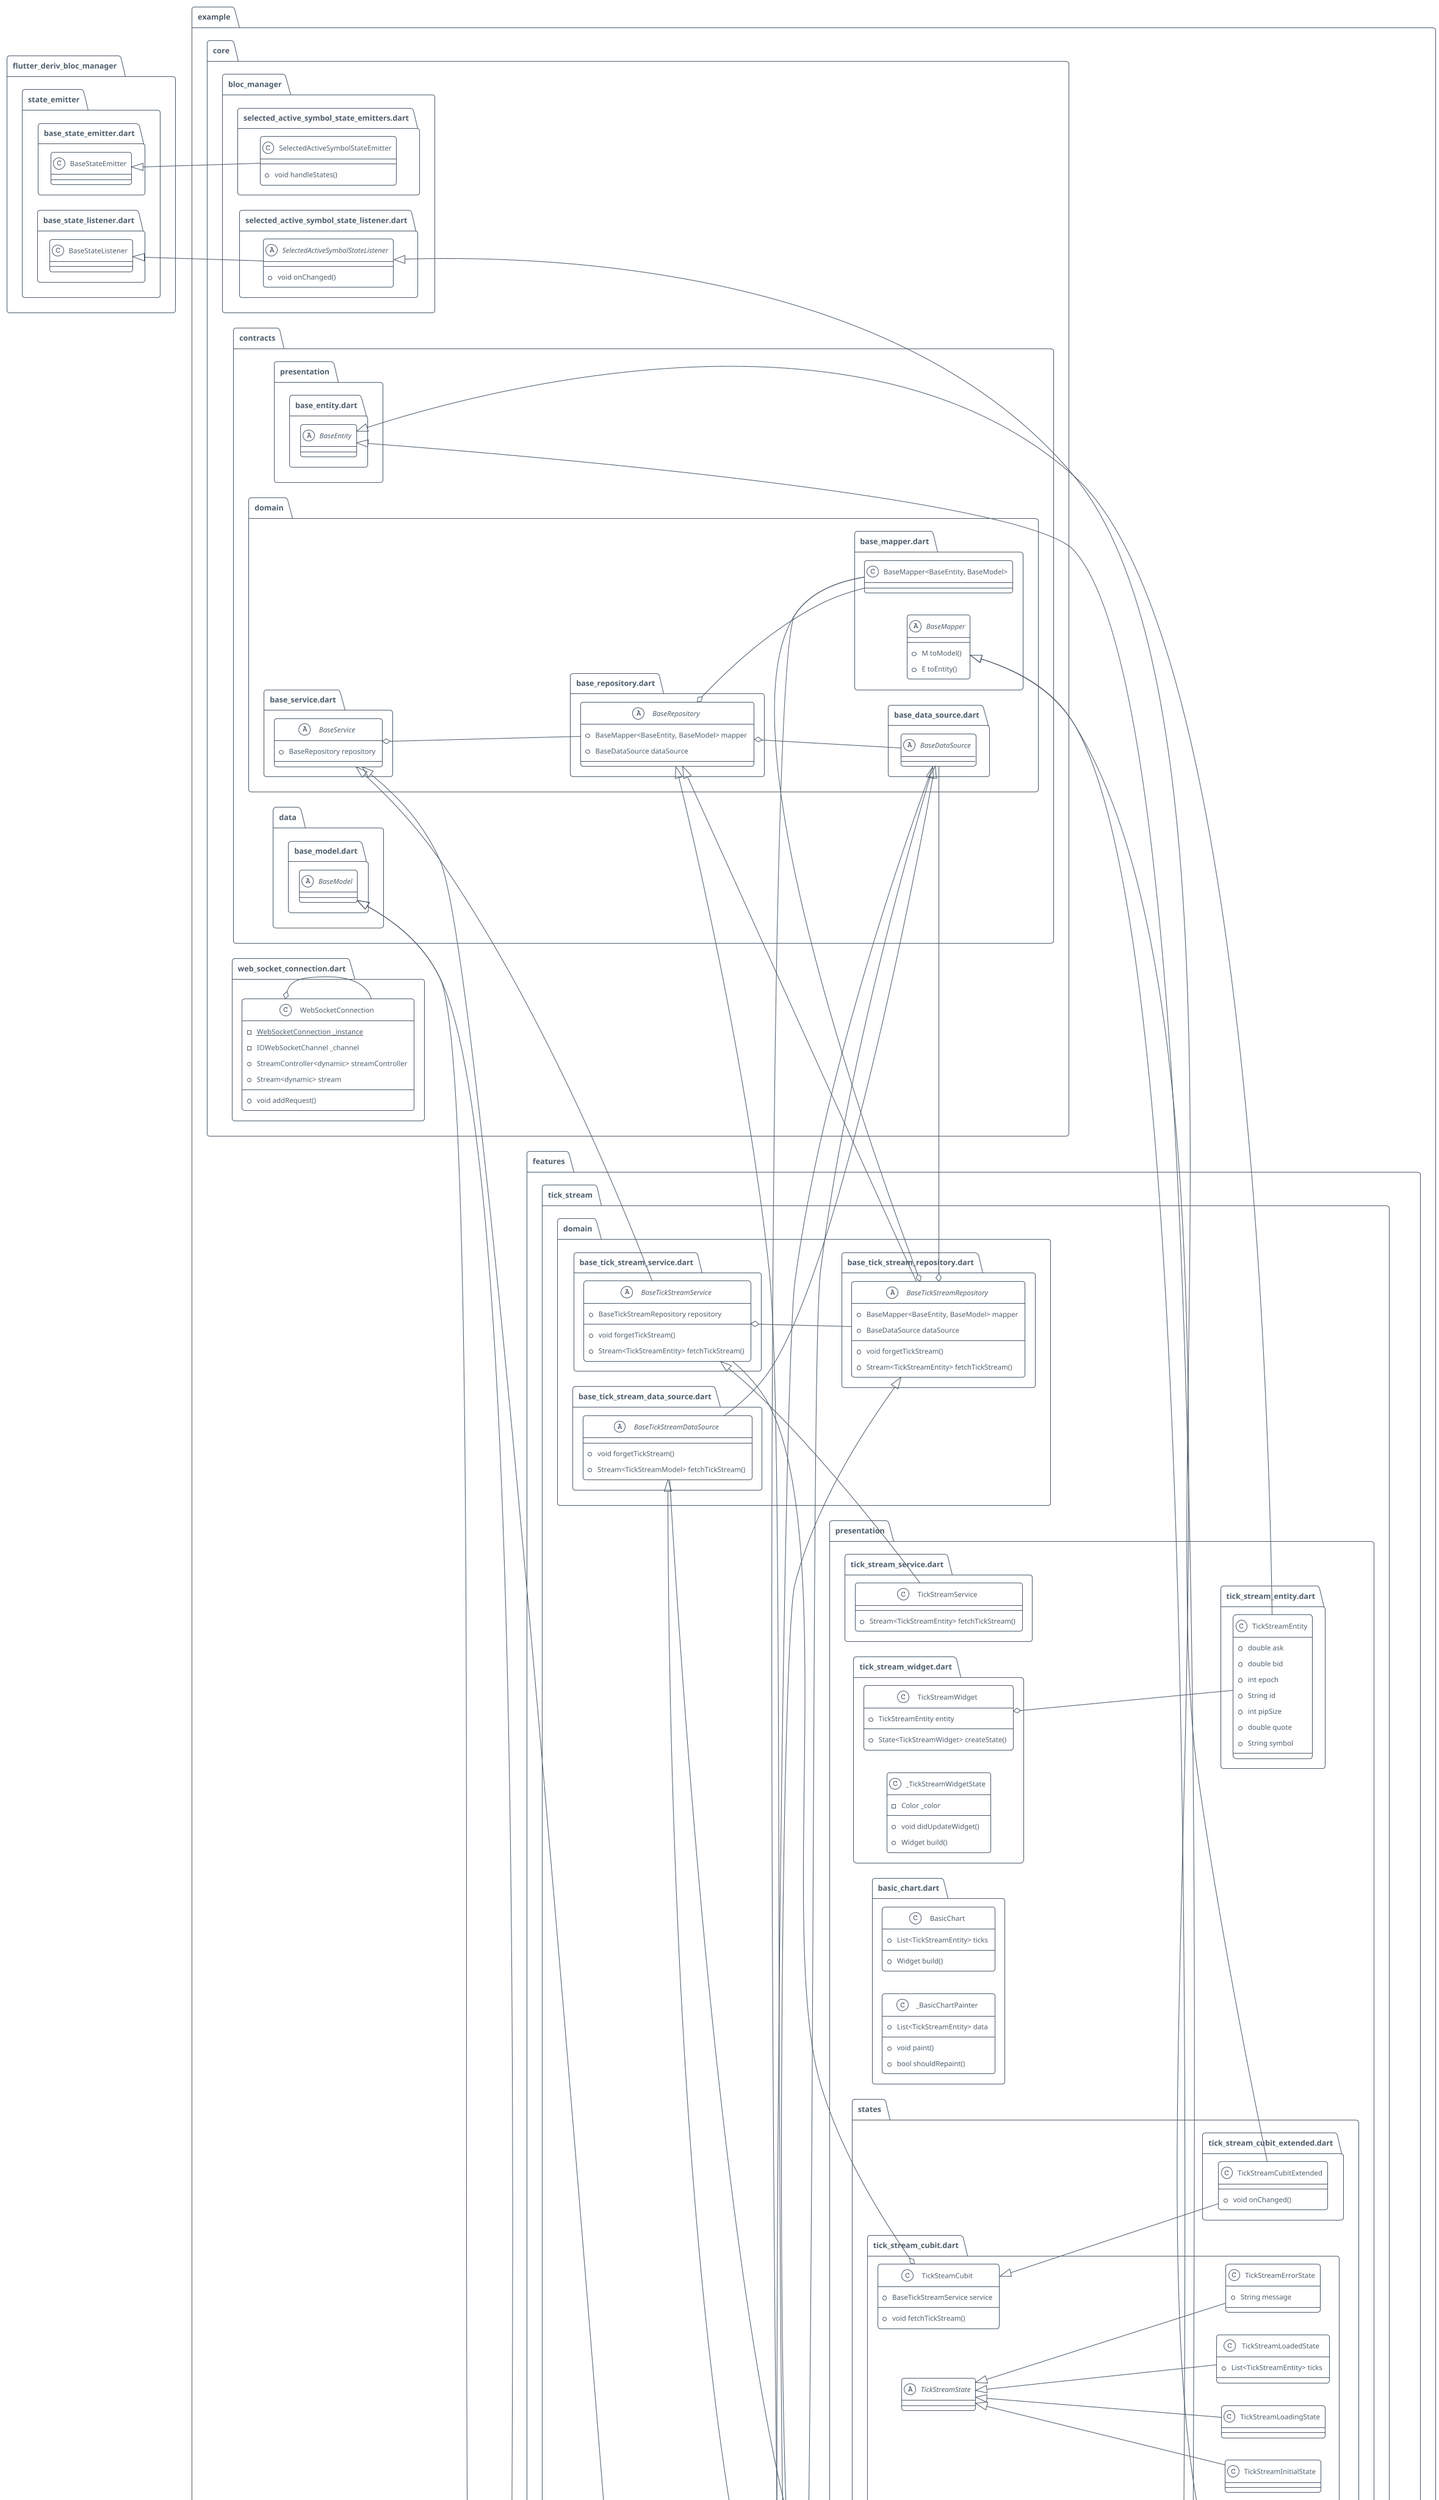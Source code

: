 @startuml

!theme aws-orange
!theme plain

set namespaceSeparator ::

left to right direction

abstract class "example::core::contracts::data::base_model.dart::BaseModel" {
}

abstract class "example::core::contracts::domain::base_repository.dart::BaseRepository" {
  +BaseMapper<BaseEntity, BaseModel> mapper
  +BaseDataSource dataSource
}

"example::core::contracts::domain::base_repository.dart::BaseRepository" o-- "example::core::contracts::domain::base_mapper.dart::BaseMapper<BaseEntity, BaseModel>"
"example::core::contracts::domain::base_repository.dart::BaseRepository" o-- "example::core::contracts::domain::base_data_source.dart::BaseDataSource"

abstract class "example::core::contracts::domain::base_mapper.dart::BaseMapper" {
  +M toModel()
  +E toEntity()
}

abstract class "example::core::contracts::domain::base_service.dart::BaseService" {
  +BaseRepository repository
}

"example::core::contracts::domain::base_service.dart::BaseService" o-- "example::core::contracts::domain::base_repository.dart::BaseRepository"

abstract class "example::core::contracts::domain::base_data_source.dart::BaseDataSource" {
}

abstract class "example::core::contracts::presentation::base_entity.dart::BaseEntity" {
}

class "example::core::bloc_manager::selected_active_symbol_state_emitters.dart::SelectedActiveSymbolStateEmitter" {
  +void handleStates()
}

"flutter_deriv_bloc_manager::state_emitter::base_state_emitter.dart::BaseStateEmitter" <|-- "example::core::bloc_manager::selected_active_symbol_state_emitters.dart::SelectedActiveSymbolStateEmitter"

abstract class "example::core::bloc_manager::selected_active_symbol_state_listener.dart::SelectedActiveSymbolStateListener" {
  +void onChanged()
}

"flutter_deriv_bloc_manager::state_emitter::base_state_listener.dart::BaseStateListener" <|-- "example::core::bloc_manager::selected_active_symbol_state_listener.dart::SelectedActiveSymbolStateListener"

class "example::core::web_socket_connection.dart::WebSocketConnection" {
  {static} -WebSocketConnection _instance
  -IOWebSocketChannel _channel
  +StreamController<dynamic> streamController
  +Stream<dynamic> stream
  +void addRequest()
}

"example::core::web_socket_connection.dart::WebSocketConnection" o-- "example::core::web_socket_connection.dart::WebSocketConnection"

class "example::features::active_symbol::data::active_symbol_model.dart::ActiveSymbolModel" {
  +String symbol
  +String symbolDisplayName
  +String market
  +String marketDisplayName
  +Map<String, dynamic> toJson()
}

"example::core::contracts::data::base_model.dart::BaseModel" <|-- "example::features::active_symbol::data::active_symbol_model.dart::ActiveSymbolModel"

class "example::features::active_symbol::data::active_symbol_data_source.dart::ActiveSymbolDataSource" {
  +dynamic fetchActiveSymbols()
}

"example::features::active_symbol::domain::base_active_symbol_data_source.dart::BaseActiveSymbolDataSource" <|-- "example::features::active_symbol::data::active_symbol_data_source.dart::ActiveSymbolDataSource"

class "example::features::active_symbol::data::active_symbol_repository.dart::ActiveSymbolRepoistory" {
  +ActiveSymbolMapper mapper
  +BaseActiveSymbolDataSource dataSource
  +dynamic fetchActiveSymbols()
}

"example::features::active_symbol::data::active_symbol_repository.dart::ActiveSymbolRepoistory" o-- "example::features::active_symbol::data::active_symbol_mapper.dart::ActiveSymbolMapper"
"example::features::active_symbol::data::active_symbol_repository.dart::ActiveSymbolRepoistory" o-- "example::features::active_symbol::domain::base_active_symbol_data_source.dart::BaseActiveSymbolDataSource"
"example::features::active_symbol::domain::base_active_symbol_repository.dart::BaseActiveSymbolRepository" <|-- "example::features::active_symbol::data::active_symbol_repository.dart::ActiveSymbolRepoistory"

class "example::features::active_symbol::data::active_symbol_mapper.dart::ActiveSymbolMapper" {
  +ActiveSymbolModel toModel()
  +ActiveSymbolEntity toEntity()
}

"example::core::contracts::domain::base_mapper.dart::BaseMapper" <|-- "example::features::active_symbol::data::active_symbol_mapper.dart::ActiveSymbolMapper"

abstract class "example::features::active_symbol::domain::base_active_symbol_service.dart::BaseActiveSymbolService" {
  +BaseActiveSymbolRepository repository
  +dynamic fetchActiveSymbols()
}

"example::features::active_symbol::domain::base_active_symbol_service.dart::BaseActiveSymbolService" o-- "example::features::active_symbol::domain::base_active_symbol_repository.dart::BaseActiveSymbolRepository"
"example::core::contracts::domain::base_service.dart::BaseService" <|-- "example::features::active_symbol::domain::base_active_symbol_service.dart::BaseActiveSymbolService"

abstract class "example::features::active_symbol::domain::base_active_symbol_data_source.dart::BaseActiveSymbolDataSource" {
  +dynamic fetchActiveSymbols()
}

"example::core::contracts::domain::base_data_source.dart::BaseDataSource" <|-- "example::features::active_symbol::domain::base_active_symbol_data_source.dart::BaseActiveSymbolDataSource"

abstract class "example::features::active_symbol::domain::base_active_symbol_repository.dart::BaseActiveSymbolRepository" {
  +BaseMapper<BaseEntity, BaseModel> mapper
  +BaseDataSource dataSource
  +dynamic fetchActiveSymbols()
}

"example::features::active_symbol::domain::base_active_symbol_repository.dart::BaseActiveSymbolRepository" o-- "example::core::contracts::domain::base_mapper.dart::BaseMapper<BaseEntity, BaseModel>"
"example::features::active_symbol::domain::base_active_symbol_repository.dart::BaseActiveSymbolRepository" o-- "example::core::contracts::domain::base_data_source.dart::BaseDataSource"
"example::core::contracts::domain::base_repository.dart::BaseRepository" <|-- "example::features::active_symbol::domain::base_active_symbol_repository.dart::BaseActiveSymbolRepository"

class "example::features::active_symbol::presentation::active_symbol_widget.dart::ActiveSymbolWidget" {
  +List<ActiveSymbolEntity> activeSymbols
  +ActiveSymbolEntity? selectedActiveSymbol
  +void Function(ActiveSymbolEntity)? onChanged
  +Widget build()
}

"example::features::active_symbol::presentation::active_symbol_widget.dart::ActiveSymbolWidget" o-- "example::features::active_symbol::presentation::active_symbol_entity.dart::ActiveSymbolEntity"

class "example::features::active_symbol::presentation::active_symbol_service.dart::ActiveSymbolService" {
  +dynamic fetchActiveSymbols()
}

"example::features::active_symbol::domain::base_active_symbol_service.dart::BaseActiveSymbolService" <|-- "example::features::active_symbol::presentation::active_symbol_service.dart::ActiveSymbolService"

class "example::features::active_symbol::presentation::active_symbol_entity.dart::ActiveSymbolEntity" {
  +String symbol
  +String symbolDisplayName
  +String market
  +String marketDisplayName
}

"example::core::contracts::presentation::base_entity.dart::BaseEntity" <|-- "example::features::active_symbol::presentation::active_symbol_entity.dart::ActiveSymbolEntity"

class "example::features::active_symbol::presentation::active_symbol_page.dart::ActiveSymbolPage" {
  +Widget build()
}

class "example::features::active_symbol::presentation::states::active_symbol_cubit.dart::ActiveSymbolCubit" {
  +BaseActiveSymbolService service
  +dynamic fetchActiveSymbols()
}

"example::features::active_symbol::presentation::states::active_symbol_cubit.dart::ActiveSymbolCubit" o-- "example::features::active_symbol::domain::base_active_symbol_service.dart::BaseActiveSymbolService"

abstract class "example::features::active_symbol::presentation::states::active_symbol_cubit.dart::ActiveSymbolState" {
}

class "example::features::active_symbol::presentation::states::active_symbol_cubit.dart::ActiveSymbolInitialState" {
}

"example::features::active_symbol::presentation::states::active_symbol_cubit.dart::ActiveSymbolState" <|-- "example::features::active_symbol::presentation::states::active_symbol_cubit.dart::ActiveSymbolInitialState"

class "example::features::active_symbol::presentation::states::active_symbol_cubit.dart::ActiveSymbolLoadingState" {
}

"example::features::active_symbol::presentation::states::active_symbol_cubit.dart::ActiveSymbolState" <|-- "example::features::active_symbol::presentation::states::active_symbol_cubit.dart::ActiveSymbolLoadingState"

class "example::features::active_symbol::presentation::states::active_symbol_cubit.dart::ActiveSymbolLoadedState" {
  +List<ActiveSymbolEntity> activeSymbols
}

"example::features::active_symbol::presentation::states::active_symbol_cubit.dart::ActiveSymbolState" <|-- "example::features::active_symbol::presentation::states::active_symbol_cubit.dart::ActiveSymbolLoadedState"

class "example::features::active_symbol::presentation::states::active_symbol_cubit.dart::ActiveSymbolErrorState" {
  +String message
}

"example::features::active_symbol::presentation::states::active_symbol_cubit.dart::ActiveSymbolState" <|-- "example::features::active_symbol::presentation::states::active_symbol_cubit.dart::ActiveSymbolErrorState"

class "example::features::active_symbol::presentation::states::selected_active_symbol_cubit.dart::SelectedActiveSymbolCubit" {
  +void updateActiveSymbol()
}

abstract class "example::features::active_symbol::presentation::states::selected_active_symbol_cubit.dart::SelectedActiveSymbolState" {
  +ActiveSymbolEntity? activeSymbol
}

"example::features::active_symbol::presentation::states::selected_active_symbol_cubit.dart::SelectedActiveSymbolState" o-- "example::features::active_symbol::presentation::active_symbol_entity.dart::ActiveSymbolEntity"

class "example::features::active_symbol::presentation::states::selected_active_symbol_cubit.dart::SelectedActiveSymbolUpdateState" {
}

"example::features::active_symbol::presentation::states::selected_active_symbol_cubit.dart::SelectedActiveSymbolState" <|-- "example::features::active_symbol::presentation::states::selected_active_symbol_cubit.dart::SelectedActiveSymbolUpdateState"

class "example::features::tick_stream::data::tick_stream_repository.dart::TickStreamRepoistory" {
  +TickStreamMapper mapper
  +BaseTickStreamDataSource dataSource
  +void forgetTickStream()
  +Stream<TickStreamEntity> fetchTickStream()
}

"example::features::tick_stream::data::tick_stream_repository.dart::TickStreamRepoistory" o-- "example::features::tick_stream::data::tick_stream_mapper.dart::TickStreamMapper"
"example::features::tick_stream::data::tick_stream_repository.dart::TickStreamRepoistory" o-- "example::features::tick_stream::domain::base_tick_stream_data_source.dart::BaseTickStreamDataSource"
"example::features::tick_stream::domain::base_tick_stream_repository.dart::BaseTickStreamRepository" <|-- "example::features::tick_stream::data::tick_stream_repository.dart::TickStreamRepoistory"

class "example::features::tick_stream::data::tick_stream_model.dart::TickStreamModel" {
  +double ask
  +double bid
  +int epoch
  +String id
  +int pipSize
  +double quote
  +String symbol
  +Map<String, dynamic> toJson()
}

"example::core::contracts::data::base_model.dart::BaseModel" <|-- "example::features::tick_stream::data::tick_stream_model.dart::TickStreamModel"

class "example::features::tick_stream::data::tick_stream_mapper.dart::TickStreamMapper" {
  +TickStreamModel toModel()
  +TickStreamEntity toEntity()
}

"example::core::contracts::domain::base_mapper.dart::BaseMapper" <|-- "example::features::tick_stream::data::tick_stream_mapper.dart::TickStreamMapper"

class "example::features::tick_stream::data::tick_stream_data_source.dart::TickStreamDataSource" {
  +void forgetTickStream()
  +Stream<TickStreamModel> fetchTickStream()
}

"example::features::tick_stream::domain::base_tick_stream_data_source.dart::BaseTickStreamDataSource" <|-- "example::features::tick_stream::data::tick_stream_data_source.dart::TickStreamDataSource"

abstract class "example::features::tick_stream::domain::base_tick_stream_service.dart::BaseTickStreamService" {
  +BaseTickStreamRepository repository
  +void forgetTickStream()
  +Stream<TickStreamEntity> fetchTickStream()
}

"example::features::tick_stream::domain::base_tick_stream_service.dart::BaseTickStreamService" o-- "example::features::tick_stream::domain::base_tick_stream_repository.dart::BaseTickStreamRepository"
"example::core::contracts::domain::base_service.dart::BaseService" <|-- "example::features::tick_stream::domain::base_tick_stream_service.dart::BaseTickStreamService"

abstract class "example::features::tick_stream::domain::base_tick_stream_data_source.dart::BaseTickStreamDataSource" {
  +void forgetTickStream()
  +Stream<TickStreamModel> fetchTickStream()
}

"example::core::contracts::domain::base_data_source.dart::BaseDataSource" <|-- "example::features::tick_stream::domain::base_tick_stream_data_source.dart::BaseTickStreamDataSource"

abstract class "example::features::tick_stream::domain::base_tick_stream_repository.dart::BaseTickStreamRepository" {
  +BaseMapper<BaseEntity, BaseModel> mapper
  +BaseDataSource dataSource
  +void forgetTickStream()
  +Stream<TickStreamEntity> fetchTickStream()
}

"example::features::tick_stream::domain::base_tick_stream_repository.dart::BaseTickStreamRepository" o-- "example::core::contracts::domain::base_mapper.dart::BaseMapper<BaseEntity, BaseModel>"
"example::features::tick_stream::domain::base_tick_stream_repository.dart::BaseTickStreamRepository" o-- "example::core::contracts::domain::base_data_source.dart::BaseDataSource"
"example::core::contracts::domain::base_repository.dart::BaseRepository" <|-- "example::features::tick_stream::domain::base_tick_stream_repository.dart::BaseTickStreamRepository"

class "example::features::tick_stream::presentation::tick_stream_service.dart::TickStreamService" {
  +Stream<TickStreamEntity> fetchTickStream()
}

"example::features::tick_stream::domain::base_tick_stream_service.dart::BaseTickStreamService" <|-- "example::features::tick_stream::presentation::tick_stream_service.dart::TickStreamService"

class "example::features::tick_stream::presentation::tick_stream_widget.dart::TickStreamWidget" {
  +TickStreamEntity entity
  +State<TickStreamWidget> createState()
}

"example::features::tick_stream::presentation::tick_stream_widget.dart::TickStreamWidget" o-- "example::features::tick_stream::presentation::tick_stream_entity.dart::TickStreamEntity"

class "example::features::tick_stream::presentation::tick_stream_widget.dart::_TickStreamWidgetState" {
  -Color _color
  +void didUpdateWidget()
  +Widget build()
}

class "example::features::tick_stream::presentation::basic_chart.dart::BasicChart" {
  +List<TickStreamEntity> ticks
  +Widget build()
}

class "example::features::tick_stream::presentation::basic_chart.dart::_BasicChartPainter" {
  +List<TickStreamEntity> data
  +void paint()
  +bool shouldRepaint()
}

class "example::features::tick_stream::presentation::states::tick_stream_cubit_extended.dart::TickStreamCubitExtended" {
  +void onChanged()
}

"example::features::tick_stream::presentation::states::tick_stream_cubit.dart::TickSteamCubit" <|-- "example::features::tick_stream::presentation::states::tick_stream_cubit_extended.dart::TickStreamCubitExtended"
"example::core::bloc_manager::selected_active_symbol_state_listener.dart::SelectedActiveSymbolStateListener" <|-- "example::features::tick_stream::presentation::states::tick_stream_cubit_extended.dart::TickStreamCubitExtended"

class "example::features::tick_stream::presentation::states::tick_stream_cubit.dart::TickSteamCubit" {
  +BaseTickStreamService service
  +void fetchTickStream()
}

"example::features::tick_stream::presentation::states::tick_stream_cubit.dart::TickSteamCubit" o-- "example::features::tick_stream::domain::base_tick_stream_service.dart::BaseTickStreamService"

abstract class "example::features::tick_stream::presentation::states::tick_stream_cubit.dart::TickStreamState" {
}

class "example::features::tick_stream::presentation::states::tick_stream_cubit.dart::TickStreamInitialState" {
}

"example::features::tick_stream::presentation::states::tick_stream_cubit.dart::TickStreamState" <|-- "example::features::tick_stream::presentation::states::tick_stream_cubit.dart::TickStreamInitialState"

class "example::features::tick_stream::presentation::states::tick_stream_cubit.dart::TickStreamLoadingState" {
}

"example::features::tick_stream::presentation::states::tick_stream_cubit.dart::TickStreamState" <|-- "example::features::tick_stream::presentation::states::tick_stream_cubit.dart::TickStreamLoadingState"

class "example::features::tick_stream::presentation::states::tick_stream_cubit.dart::TickStreamLoadedState" {
  +List<TickStreamEntity> ticks
}

"example::features::tick_stream::presentation::states::tick_stream_cubit.dart::TickStreamState" <|-- "example::features::tick_stream::presentation::states::tick_stream_cubit.dart::TickStreamLoadedState"

class "example::features::tick_stream::presentation::states::tick_stream_cubit.dart::TickStreamErrorState" {
  +String message
}

"example::features::tick_stream::presentation::states::tick_stream_cubit.dart::TickStreamState" <|-- "example::features::tick_stream::presentation::states::tick_stream_cubit.dart::TickStreamErrorState"

class "example::features::tick_stream::presentation::tick_stream_entity.dart::TickStreamEntity" {
  +double ask
  +double bid
  +int epoch
  +String id
  +int pipSize
  +double quote
  +String symbol
}

"example::core::contracts::presentation::base_entity.dart::BaseEntity" <|-- "example::features::tick_stream::presentation::tick_stream_entity.dart::TickStreamEntity"

class "example::features::tick_stream::presentation::tick_stream_page.dart::TickStreamPage" {
  +Widget build()
}

@enduml
